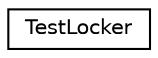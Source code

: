 digraph "Graphical Class Hierarchy"
{
 // LATEX_PDF_SIZE
  edge [fontname="Helvetica",fontsize="10",labelfontname="Helvetica",labelfontsize="10"];
  node [fontname="Helvetica",fontsize="10",shape=record];
  rankdir="LR";
  Node0 [label="TestLocker",height=0.2,width=0.4,color="black", fillcolor="white", style="filled",URL="$class_test_locker.html",tooltip=" "];
}
